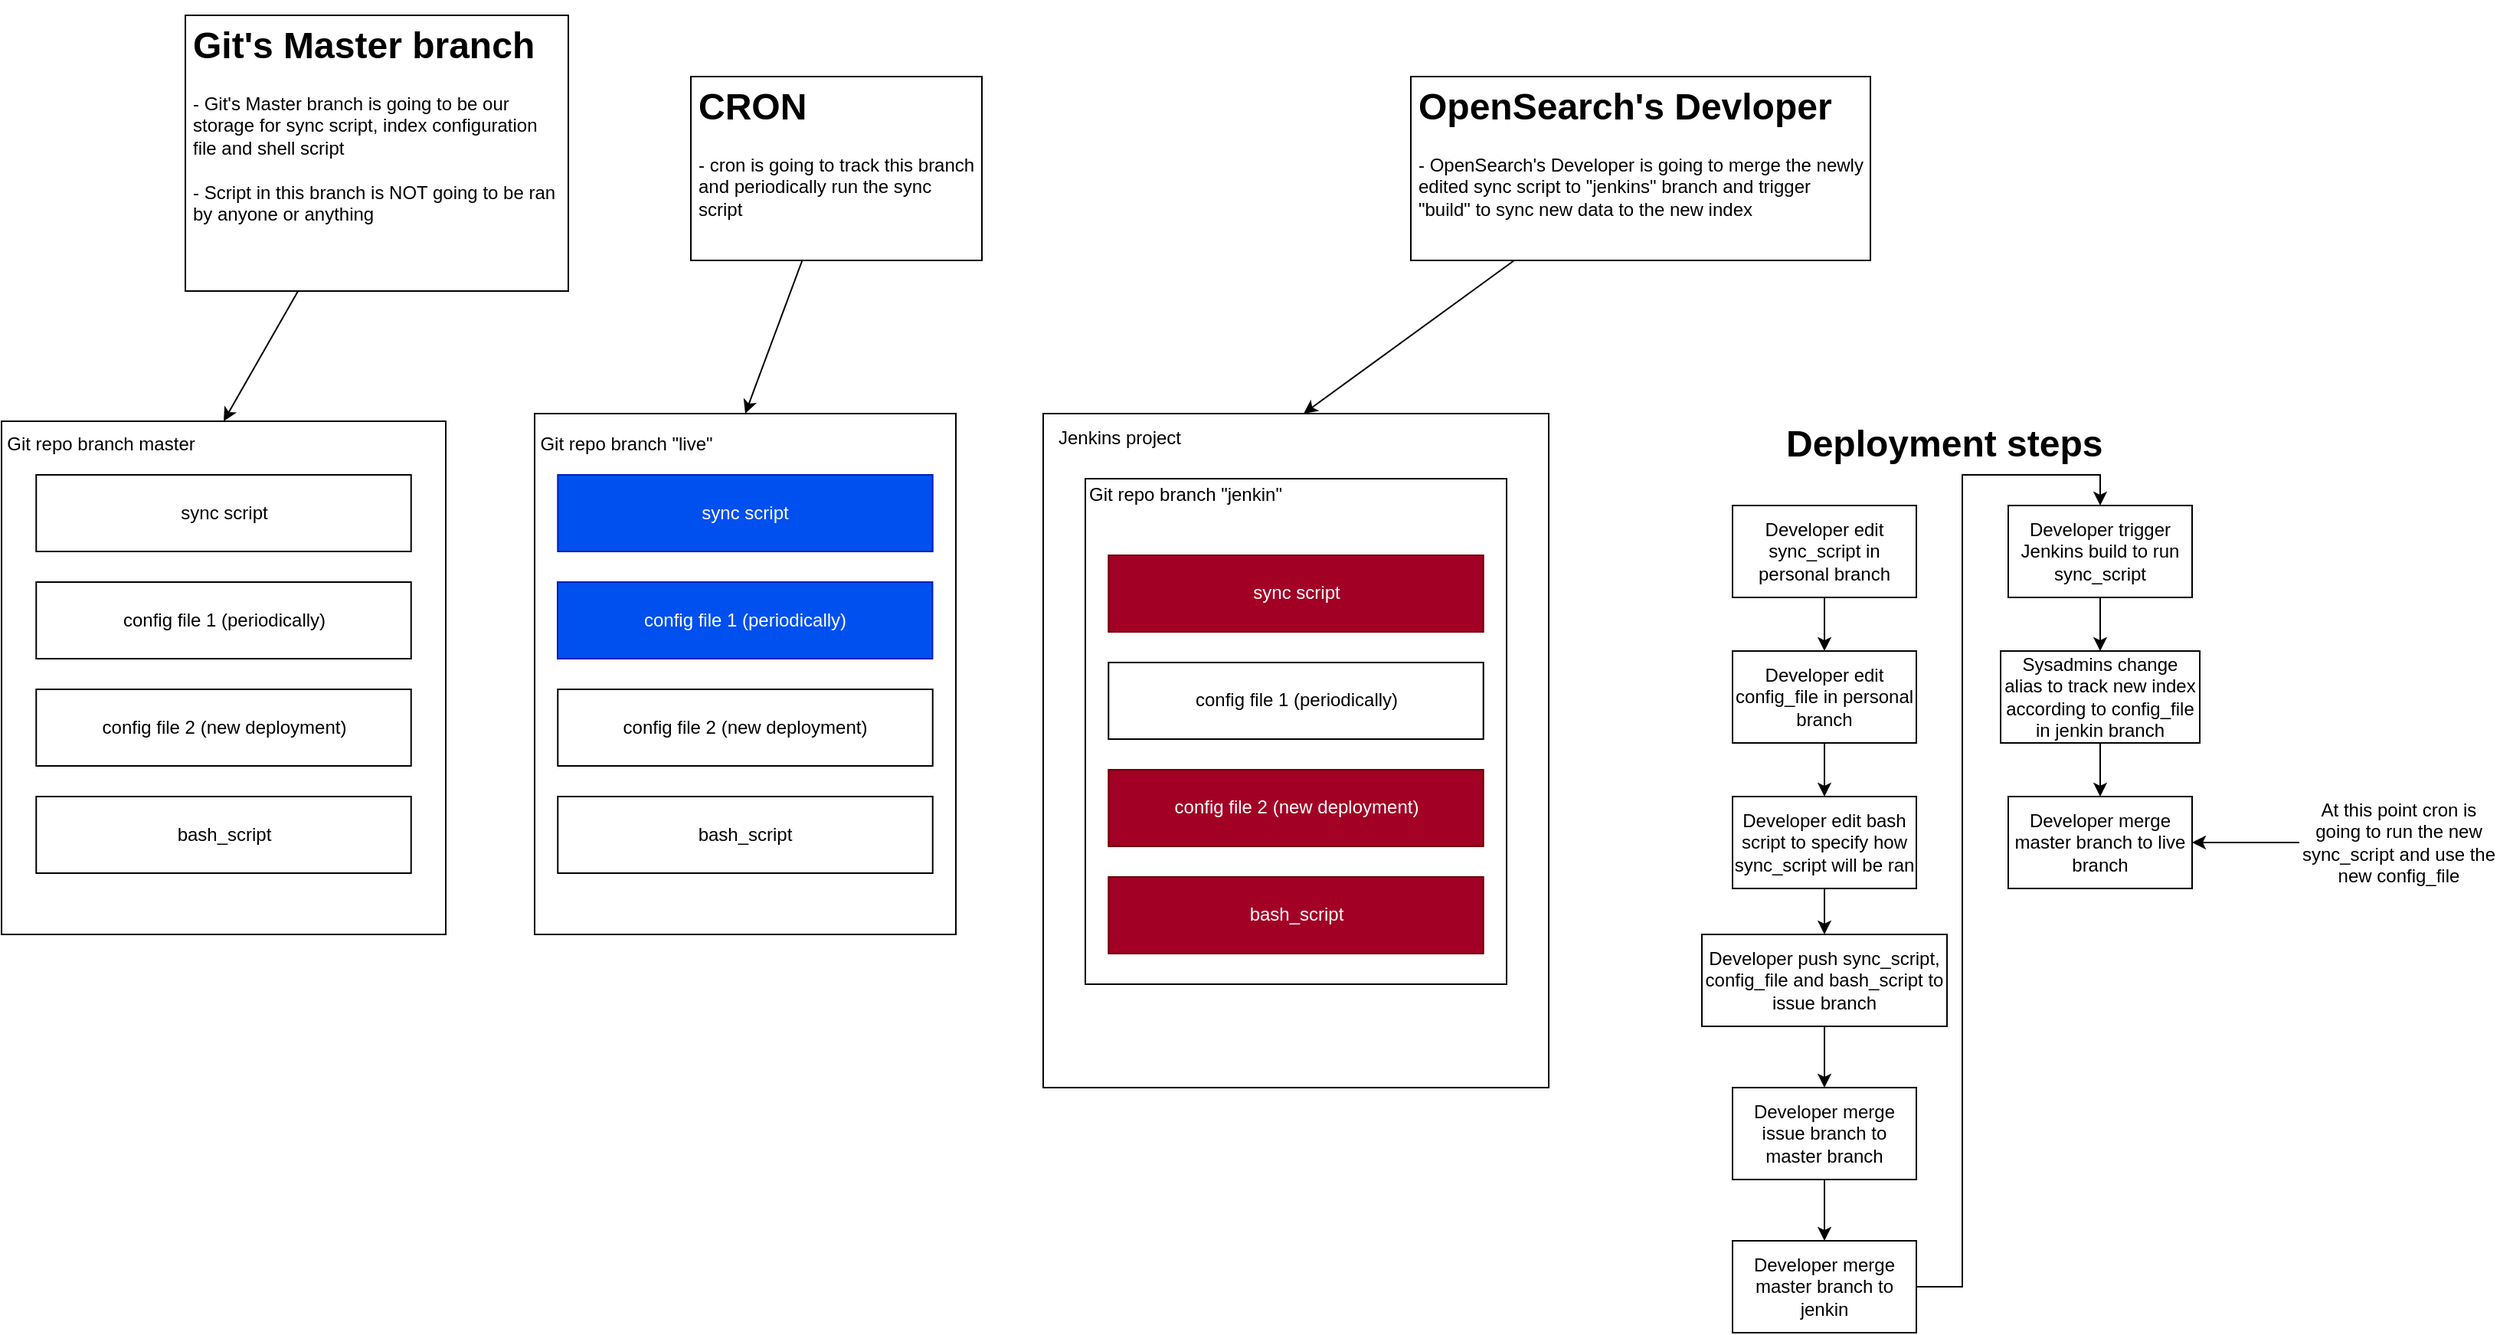 <mxfile>
    <diagram id="lxpTp4fASa2v775-ZQ52" name="Page-1">
        <mxGraphModel dx="1907" dy="1740" grid="1" gridSize="10" guides="1" tooltips="1" connect="1" arrows="1" fold="1" page="1" pageScale="1" pageWidth="850" pageHeight="1100" math="0" shadow="0">
            <root>
                <mxCell id="0"/>
                <mxCell id="1" parent="0"/>
                <mxCell id="Kls-efI1VxmwVfYrMtrJ-11" value="" style="group" parent="1" vertex="1" connectable="0">
                    <mxGeometry x="620" y="80" width="330" height="440" as="geometry"/>
                </mxCell>
                <mxCell id="Kls-efI1VxmwVfYrMtrJ-12" value="" style="rounded=0;whiteSpace=wrap;html=1;" parent="Kls-efI1VxmwVfYrMtrJ-11" vertex="1">
                    <mxGeometry width="330" height="440" as="geometry"/>
                </mxCell>
                <mxCell id="Kls-efI1VxmwVfYrMtrJ-13" value="" style="group" parent="Kls-efI1VxmwVfYrMtrJ-11" vertex="1" connectable="0">
                    <mxGeometry width="330" height="323.529" as="geometry"/>
                </mxCell>
                <mxCell id="Kls-efI1VxmwVfYrMtrJ-14" value="Jenkins project" style="text;html=1;strokeColor=none;fillColor=none;align=center;verticalAlign=middle;whiteSpace=wrap;rounded=0;" parent="Kls-efI1VxmwVfYrMtrJ-13" vertex="1">
                    <mxGeometry width="100" height="32.353" as="geometry"/>
                </mxCell>
                <mxCell id="Kls-efI1VxmwVfYrMtrJ-16" value="" style="rounded=0;whiteSpace=wrap;html=1;" parent="Kls-efI1VxmwVfYrMtrJ-11" vertex="1">
                    <mxGeometry x="27.5" y="42.5" width="275" height="330" as="geometry"/>
                </mxCell>
                <mxCell id="Kls-efI1VxmwVfYrMtrJ-17" value="Git repo branch &quot;jenkin&quot;" style="text;html=1;strokeColor=none;fillColor=none;align=center;verticalAlign=middle;whiteSpace=wrap;rounded=0;" parent="Kls-efI1VxmwVfYrMtrJ-11" vertex="1">
                    <mxGeometry x="27.5" y="40" width="130" height="25" as="geometry"/>
                </mxCell>
                <mxCell id="16" value="sync script" style="rounded=0;whiteSpace=wrap;html=1;fillColor=#a20025;fontColor=#ffffff;strokeColor=#6F0000;" vertex="1" parent="Kls-efI1VxmwVfYrMtrJ-11">
                    <mxGeometry x="42.64" y="92.496" width="244.72" height="50" as="geometry"/>
                </mxCell>
                <mxCell id="17" value="config file 1 (periodically)" style="rounded=0;whiteSpace=wrap;html=1;" vertex="1" parent="Kls-efI1VxmwVfYrMtrJ-11">
                    <mxGeometry x="42.64" y="162.496" width="244.72" height="50" as="geometry"/>
                </mxCell>
                <mxCell id="18" value="config file 2 (new deployment)" style="rounded=0;whiteSpace=wrap;html=1;fillColor=#a20025;fontColor=#ffffff;strokeColor=#6F0000;" vertex="1" parent="Kls-efI1VxmwVfYrMtrJ-11">
                    <mxGeometry x="42.64" y="232.496" width="244.72" height="50" as="geometry"/>
                </mxCell>
                <mxCell id="19" value="bash_script" style="rounded=0;whiteSpace=wrap;html=1;fillColor=#a20025;fontColor=#ffffff;strokeColor=#6F0000;" vertex="1" parent="Kls-efI1VxmwVfYrMtrJ-11">
                    <mxGeometry x="42.64" y="302.496" width="244.72" height="50" as="geometry"/>
                </mxCell>
                <mxCell id="Kls-efI1VxmwVfYrMtrJ-22" value="&lt;h1&gt;Deployment steps&lt;/h1&gt;" style="text;html=1;strokeColor=none;fillColor=none;spacing=5;spacingTop=-20;whiteSpace=wrap;overflow=hidden;rounded=0;" parent="1" vertex="1">
                    <mxGeometry x="1100" y="80" width="260" height="40" as="geometry"/>
                </mxCell>
                <mxCell id="Kls-efI1VxmwVfYrMtrJ-35" value="" style="edgeStyle=orthogonalEdgeStyle;rounded=0;orthogonalLoop=1;jettySize=auto;html=1;" parent="1" source="Kls-efI1VxmwVfYrMtrJ-23" target="Kls-efI1VxmwVfYrMtrJ-24" edge="1">
                    <mxGeometry relative="1" as="geometry"/>
                </mxCell>
                <mxCell id="Kls-efI1VxmwVfYrMtrJ-23" value="Developer edit sync_script in personal branch" style="rounded=0;whiteSpace=wrap;html=1;" parent="1" vertex="1">
                    <mxGeometry x="1070" y="140" width="120" height="60" as="geometry"/>
                </mxCell>
                <mxCell id="Kls-efI1VxmwVfYrMtrJ-36" value="" style="edgeStyle=orthogonalEdgeStyle;rounded=0;orthogonalLoop=1;jettySize=auto;html=1;" parent="1" source="Kls-efI1VxmwVfYrMtrJ-24" target="Kls-efI1VxmwVfYrMtrJ-28" edge="1">
                    <mxGeometry relative="1" as="geometry"/>
                </mxCell>
                <mxCell id="Kls-efI1VxmwVfYrMtrJ-24" value="Developer edit config_file in personal branch" style="rounded=0;whiteSpace=wrap;html=1;" parent="1" vertex="1">
                    <mxGeometry x="1070" y="235" width="120" height="60" as="geometry"/>
                </mxCell>
                <mxCell id="Kls-efI1VxmwVfYrMtrJ-38" value="" style="edgeStyle=orthogonalEdgeStyle;rounded=0;orthogonalLoop=1;jettySize=auto;html=1;" parent="1" source="Kls-efI1VxmwVfYrMtrJ-25" target="Kls-efI1VxmwVfYrMtrJ-26" edge="1">
                    <mxGeometry relative="1" as="geometry"/>
                </mxCell>
                <mxCell id="Kls-efI1VxmwVfYrMtrJ-25" value="Developer push sync_script, config_file and bash_script to issue branch" style="rounded=0;whiteSpace=wrap;html=1;" parent="1" vertex="1">
                    <mxGeometry x="1050" y="420" width="160" height="60" as="geometry"/>
                </mxCell>
                <mxCell id="Kls-efI1VxmwVfYrMtrJ-39" value="" style="edgeStyle=orthogonalEdgeStyle;rounded=0;orthogonalLoop=1;jettySize=auto;html=1;" parent="1" source="Kls-efI1VxmwVfYrMtrJ-26" target="Kls-efI1VxmwVfYrMtrJ-27" edge="1">
                    <mxGeometry relative="1" as="geometry"/>
                </mxCell>
                <mxCell id="Kls-efI1VxmwVfYrMtrJ-26" value="Developer merge issue branch to master branch" style="rounded=0;whiteSpace=wrap;html=1;" parent="1" vertex="1">
                    <mxGeometry x="1070" y="520" width="120" height="60" as="geometry"/>
                </mxCell>
                <mxCell id="Kls-efI1VxmwVfYrMtrJ-43" style="edgeStyle=orthogonalEdgeStyle;rounded=0;orthogonalLoop=1;jettySize=auto;html=1;entryX=0.5;entryY=0;entryDx=0;entryDy=0;" parent="1" source="Kls-efI1VxmwVfYrMtrJ-27" target="Kls-efI1VxmwVfYrMtrJ-29" edge="1">
                    <mxGeometry relative="1" as="geometry">
                        <Array as="points">
                            <mxPoint x="1220" y="650"/>
                            <mxPoint x="1220" y="120"/>
                            <mxPoint x="1310" y="120"/>
                        </Array>
                    </mxGeometry>
                </mxCell>
                <mxCell id="Kls-efI1VxmwVfYrMtrJ-27" value="Developer merge master branch to jenkin" style="rounded=0;whiteSpace=wrap;html=1;" parent="1" vertex="1">
                    <mxGeometry x="1070" y="620" width="120" height="60" as="geometry"/>
                </mxCell>
                <mxCell id="Kls-efI1VxmwVfYrMtrJ-37" value="" style="edgeStyle=orthogonalEdgeStyle;rounded=0;orthogonalLoop=1;jettySize=auto;html=1;" parent="1" source="Kls-efI1VxmwVfYrMtrJ-28" target="Kls-efI1VxmwVfYrMtrJ-25" edge="1">
                    <mxGeometry relative="1" as="geometry"/>
                </mxCell>
                <mxCell id="Kls-efI1VxmwVfYrMtrJ-28" value="Developer edit bash script to specify how sync_script will be ran" style="rounded=0;whiteSpace=wrap;html=1;" parent="1" vertex="1">
                    <mxGeometry x="1070" y="330" width="120" height="60" as="geometry"/>
                </mxCell>
                <mxCell id="Kls-efI1VxmwVfYrMtrJ-40" value="" style="edgeStyle=orthogonalEdgeStyle;rounded=0;orthogonalLoop=1;jettySize=auto;html=1;" parent="1" source="Kls-efI1VxmwVfYrMtrJ-29" target="Kls-efI1VxmwVfYrMtrJ-30" edge="1">
                    <mxGeometry relative="1" as="geometry"/>
                </mxCell>
                <mxCell id="Kls-efI1VxmwVfYrMtrJ-29" value="Developer trigger Jenkins build to run sync_script" style="rounded=0;whiteSpace=wrap;html=1;" parent="1" vertex="1">
                    <mxGeometry x="1250" y="140" width="120" height="60" as="geometry"/>
                </mxCell>
                <mxCell id="Kls-efI1VxmwVfYrMtrJ-41" value="" style="edgeStyle=orthogonalEdgeStyle;rounded=0;orthogonalLoop=1;jettySize=auto;html=1;" parent="1" source="Kls-efI1VxmwVfYrMtrJ-30" target="Kls-efI1VxmwVfYrMtrJ-31" edge="1">
                    <mxGeometry relative="1" as="geometry"/>
                </mxCell>
                <mxCell id="Kls-efI1VxmwVfYrMtrJ-30" value="Sysadmins change alias to track new index according to config_file in jenkin branch" style="rounded=0;whiteSpace=wrap;html=1;" parent="1" vertex="1">
                    <mxGeometry x="1245" y="235" width="130" height="60" as="geometry"/>
                </mxCell>
                <mxCell id="Kls-efI1VxmwVfYrMtrJ-31" value="Developer merge master branch to live branch" style="rounded=0;whiteSpace=wrap;html=1;" parent="1" vertex="1">
                    <mxGeometry x="1250" y="330" width="120" height="60" as="geometry"/>
                </mxCell>
                <mxCell id="Kls-efI1VxmwVfYrMtrJ-34" value="" style="edgeStyle=orthogonalEdgeStyle;rounded=0;orthogonalLoop=1;jettySize=auto;html=1;" parent="1" source="Kls-efI1VxmwVfYrMtrJ-33" target="Kls-efI1VxmwVfYrMtrJ-31" edge="1">
                    <mxGeometry relative="1" as="geometry"/>
                </mxCell>
                <mxCell id="Kls-efI1VxmwVfYrMtrJ-33" value="At this point cron is going to run the new sync_script and use the new config_file" style="text;html=1;strokeColor=none;fillColor=none;align=center;verticalAlign=middle;whiteSpace=wrap;rounded=0;" parent="1" vertex="1">
                    <mxGeometry x="1440" y="320" width="130" height="80" as="geometry"/>
                </mxCell>
                <mxCell id="2" value="" style="rounded=0;whiteSpace=wrap;html=1;" vertex="1" parent="1">
                    <mxGeometry x="-60" y="85" width="290" height="335" as="geometry"/>
                </mxCell>
                <mxCell id="3" value="Git repo branch master" style="text;html=1;strokeColor=none;fillColor=none;align=center;verticalAlign=middle;whiteSpace=wrap;rounded=0;" vertex="1" parent="1">
                    <mxGeometry x="-60" y="85" width="130" height="30" as="geometry"/>
                </mxCell>
                <mxCell id="4" value="sync script" style="rounded=0;whiteSpace=wrap;html=1;" vertex="1" parent="1">
                    <mxGeometry x="-37.36" y="119.996" width="244.72" height="50" as="geometry"/>
                </mxCell>
                <mxCell id="5" value="config file 1 (periodically)" style="rounded=0;whiteSpace=wrap;html=1;" vertex="1" parent="1">
                    <mxGeometry x="-37.36" y="189.996" width="244.72" height="50" as="geometry"/>
                </mxCell>
                <mxCell id="6" value="config file 2 (new deployment)" style="rounded=0;whiteSpace=wrap;html=1;" vertex="1" parent="1">
                    <mxGeometry x="-37.36" y="259.996" width="244.72" height="50" as="geometry"/>
                </mxCell>
                <mxCell id="7" value="bash_script" style="rounded=0;whiteSpace=wrap;html=1;" vertex="1" parent="1">
                    <mxGeometry x="-37.36" y="329.996" width="244.72" height="50" as="geometry"/>
                </mxCell>
                <mxCell id="Kls-efI1VxmwVfYrMtrJ-3" value="" style="rounded=0;whiteSpace=wrap;html=1;" parent="1" vertex="1">
                    <mxGeometry x="288" y="80" width="275" height="340" as="geometry"/>
                </mxCell>
                <mxCell id="Kls-efI1VxmwVfYrMtrJ-5" value="Git repo branch &quot;live&quot;" style="text;html=1;strokeColor=none;fillColor=none;align=center;verticalAlign=middle;whiteSpace=wrap;rounded=0;" parent="1" vertex="1">
                    <mxGeometry x="288" y="80" width="120" height="40" as="geometry"/>
                </mxCell>
                <mxCell id="9" value="sync script" style="rounded=0;whiteSpace=wrap;html=1;fillColor=#0050ef;fontColor=#ffffff;strokeColor=#001DBC;" vertex="1" parent="1">
                    <mxGeometry x="303.14" y="119.996" width="244.72" height="50" as="geometry"/>
                </mxCell>
                <mxCell id="10" value="config file 1 (periodically)" style="rounded=0;whiteSpace=wrap;html=1;fillColor=#0050ef;fontColor=#ffffff;strokeColor=#001DBC;" vertex="1" parent="1">
                    <mxGeometry x="303" y="189.996" width="244.72" height="50" as="geometry"/>
                </mxCell>
                <mxCell id="11" value="config file 2 (new deployment)" style="rounded=0;whiteSpace=wrap;html=1;" vertex="1" parent="1">
                    <mxGeometry x="303.14" y="259.996" width="244.72" height="50" as="geometry"/>
                </mxCell>
                <mxCell id="12" value="bash_script" style="rounded=0;whiteSpace=wrap;html=1;" vertex="1" parent="1">
                    <mxGeometry x="303.14" y="329.996" width="244.72" height="50" as="geometry"/>
                </mxCell>
                <mxCell id="21" style="edgeStyle=none;html=1;entryX=0.5;entryY=0;entryDx=0;entryDy=0;" edge="1" parent="1" source="20" target="Kls-efI1VxmwVfYrMtrJ-3">
                    <mxGeometry relative="1" as="geometry"/>
                </mxCell>
                <mxCell id="20" value="&lt;h1&gt;CRON&lt;/h1&gt;&lt;div&gt;- cron is going to track this branch and periodically run the sync script&lt;/div&gt;" style="text;html=1;strokeColor=default;fillColor=none;spacing=5;spacingTop=-20;whiteSpace=wrap;overflow=hidden;rounded=0;" vertex="1" parent="1">
                    <mxGeometry x="390" y="-140" width="190" height="120" as="geometry"/>
                </mxCell>
                <mxCell id="23" style="edgeStyle=none;html=1;" edge="1" parent="1" source="22">
                    <mxGeometry relative="1" as="geometry">
                        <mxPoint x="790" y="80" as="targetPoint"/>
                    </mxGeometry>
                </mxCell>
                <mxCell id="22" value="&lt;h1&gt;OpenSearch's Devloper&lt;/h1&gt;&lt;div&gt;- OpenSearch's Developer is going to merge the newly edited sync script to &quot;jenkins&quot; branch and trigger &quot;build&quot; to sync new data to the new index&lt;/div&gt;" style="text;html=1;strokeColor=default;fillColor=none;spacing=5;spacingTop=-20;whiteSpace=wrap;overflow=hidden;rounded=0;" vertex="1" parent="1">
                    <mxGeometry x="860" y="-140" width="300" height="120" as="geometry"/>
                </mxCell>
                <mxCell id="25" style="edgeStyle=none;html=1;entryX=0.5;entryY=0;entryDx=0;entryDy=0;" edge="1" parent="1" source="24" target="2">
                    <mxGeometry relative="1" as="geometry"/>
                </mxCell>
                <mxCell id="24" value="&lt;h1&gt;Git's Master branch&lt;/h1&gt;&lt;div&gt;- Git's Master branch is going to be our storage for sync script, index configuration file and shell script&lt;/div&gt;&lt;div&gt;&lt;br&gt;&lt;/div&gt;&lt;div&gt;- Script in this branch is NOT going to be ran by anyone or anything&lt;/div&gt;" style="text;html=1;strokeColor=default;fillColor=none;spacing=5;spacingTop=-20;whiteSpace=wrap;overflow=hidden;rounded=0;" vertex="1" parent="1">
                    <mxGeometry x="60" y="-180" width="250" height="180" as="geometry"/>
                </mxCell>
            </root>
        </mxGraphModel>
    </diagram>
</mxfile>